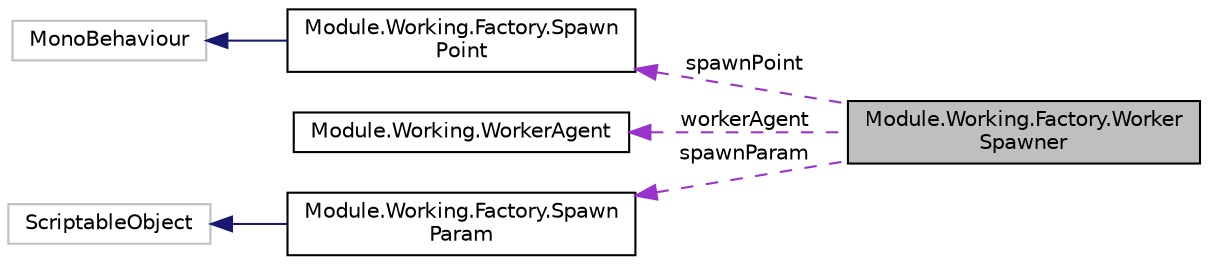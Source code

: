 digraph "Module.Working.Factory.WorkerSpawner"
{
 // LATEX_PDF_SIZE
  edge [fontname="Helvetica",fontsize="10",labelfontname="Helvetica",labelfontsize="10"];
  node [fontname="Helvetica",fontsize="10",shape=record];
  rankdir="LR";
  Node1 [label="Module.Working.Factory.Worker\lSpawner",height=0.2,width=0.4,color="black", fillcolor="grey75", style="filled", fontcolor="black",tooltip=" "];
  Node2 -> Node1 [dir="back",color="darkorchid3",fontsize="10",style="dashed",label=" spawnPoint" ,fontname="Helvetica"];
  Node2 [label="Module.Working.Factory.Spawn\lPoint",height=0.2,width=0.4,color="black", fillcolor="white", style="filled",URL="$classModule_1_1Working_1_1Factory_1_1SpawnPoint.html",tooltip=" "];
  Node3 -> Node2 [dir="back",color="midnightblue",fontsize="10",style="solid",fontname="Helvetica"];
  Node3 [label="MonoBehaviour",height=0.2,width=0.4,color="grey75", fillcolor="white", style="filled",tooltip=" "];
  Node4 -> Node1 [dir="back",color="darkorchid3",fontsize="10",style="dashed",label=" workerAgent" ,fontname="Helvetica"];
  Node4 [label="Module.Working.WorkerAgent",height=0.2,width=0.4,color="black", fillcolor="white", style="filled",URL="$classModule_1_1Working_1_1WorkerAgent.html",tooltip="Workerのインスタンスを管理するクラス"];
  Node5 -> Node1 [dir="back",color="darkorchid3",fontsize="10",style="dashed",label=" spawnParam" ,fontname="Helvetica"];
  Node5 [label="Module.Working.Factory.Spawn\lParam",height=0.2,width=0.4,color="black", fillcolor="white", style="filled",URL="$classModule_1_1Working_1_1Factory_1_1SpawnParam.html",tooltip=" "];
  Node6 -> Node5 [dir="back",color="midnightblue",fontsize="10",style="solid",fontname="Helvetica"];
  Node6 [label="ScriptableObject",height=0.2,width=0.4,color="grey75", fillcolor="white", style="filled",tooltip=" "];
}
